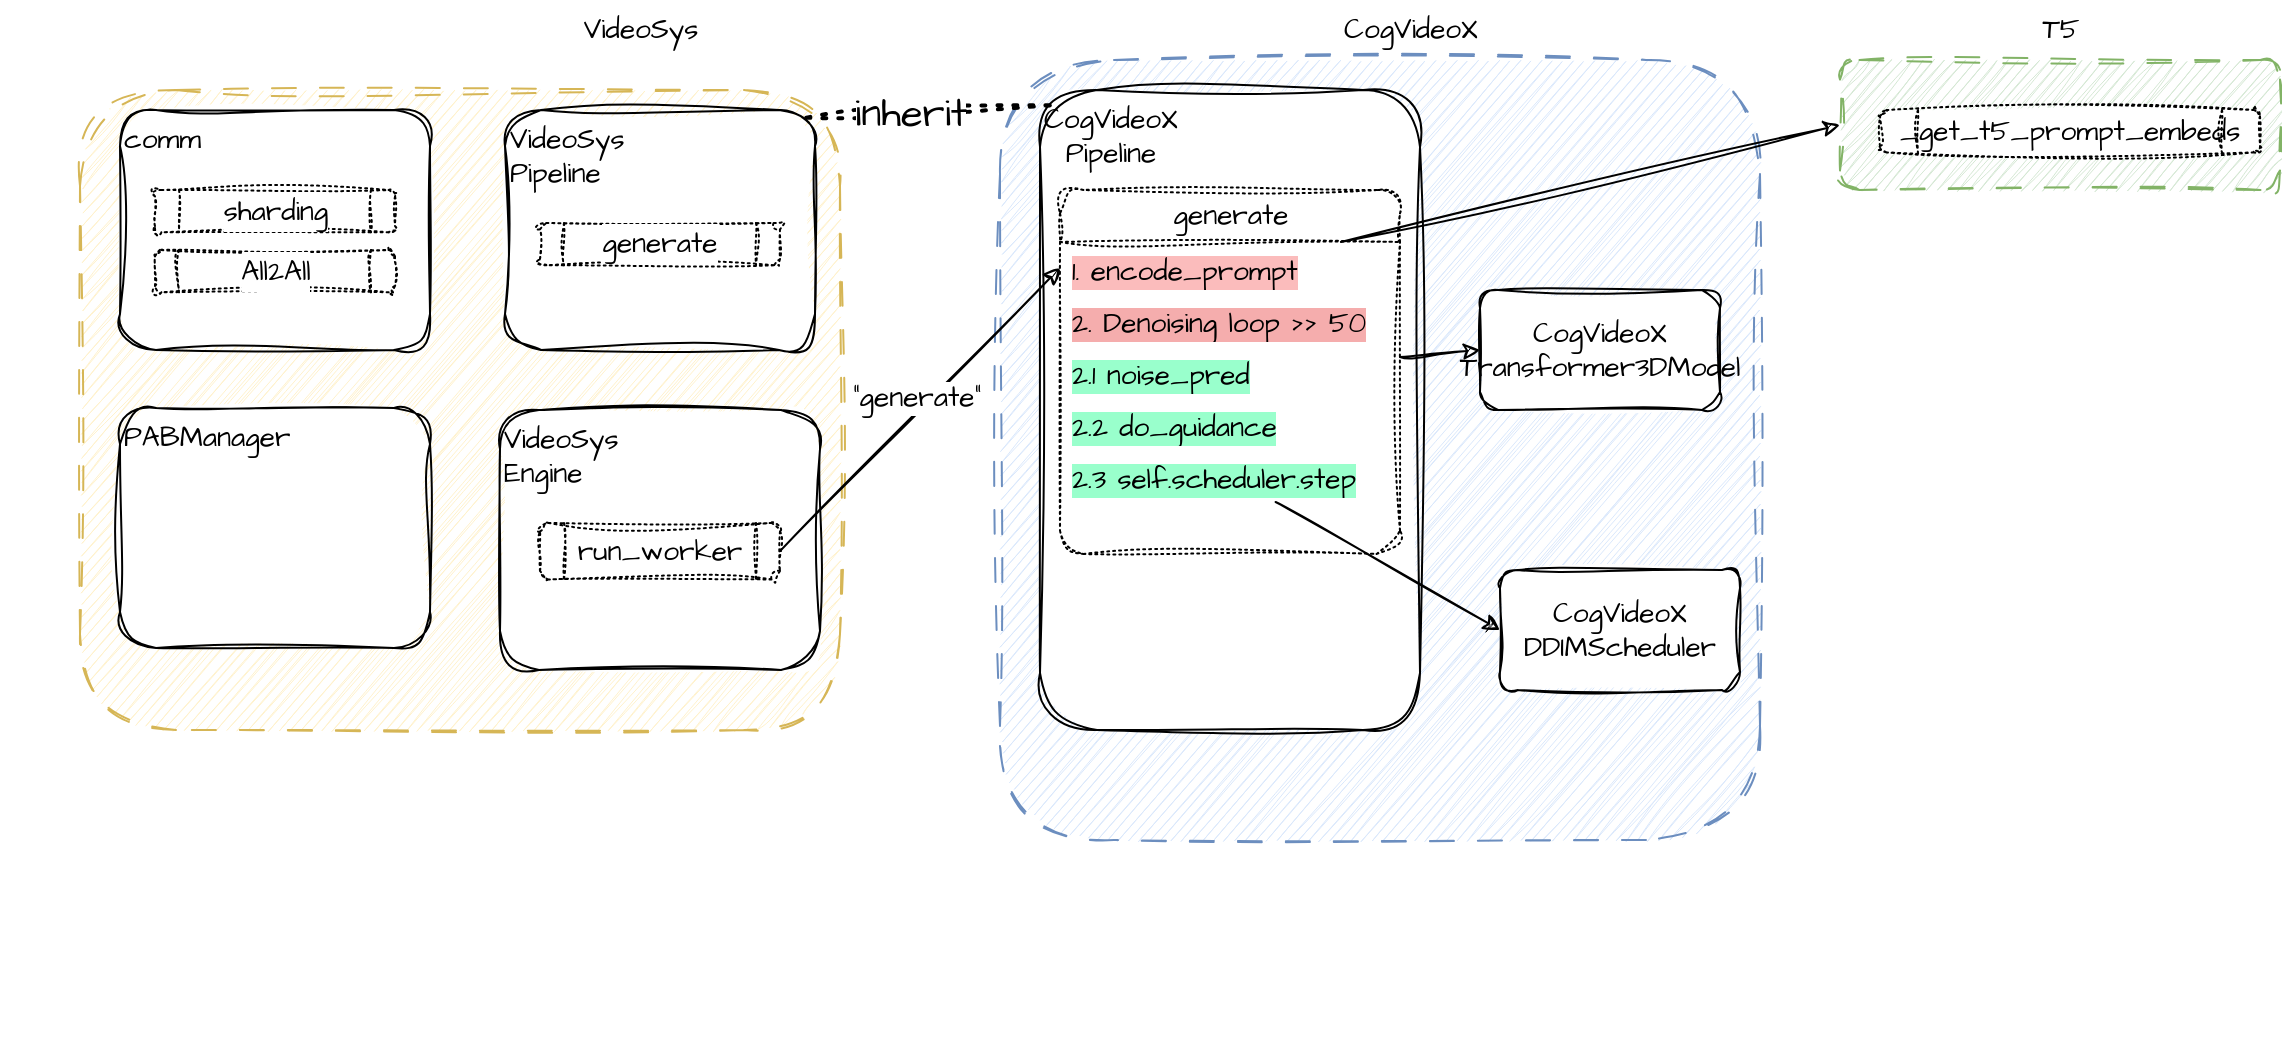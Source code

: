 <mxfile>
    <diagram id="3hE053ZPc2h7RsrpEtxz" name="第 1 页">
        <mxGraphModel dx="1977" dy="552" grid="1" gridSize="10" guides="1" tooltips="1" connect="1" arrows="1" fold="1" page="1" pageScale="1" pageWidth="827" pageHeight="1169" background="none" math="0" shadow="0">
            <root>
                <mxCell id="0"/>
                <mxCell id="1" parent="0"/>
                <mxCell id="6" value="&lt;div data-docx-has-block-data=&quot;false&quot; data-lark-html-role=&quot;root&quot; data-page-id=&quot;HkV0dZt13oCEn7xoSg5cNZIpnHd&quot; style=&quot;font-size: 14px;&quot;&gt;&lt;div class=&quot;old-record-id-Kcojdy8keo8ZgrxELRQcDMldnEd&quot; style=&quot;font-size: 14px;&quot;&gt;&lt;br style=&quot;font-size: 14px;&quot;&gt;&lt;/div&gt;&lt;/div&gt;" style="rounded=1;whiteSpace=wrap;html=1;fontFamily=Architects Daughter;fontSource=https%3A%2F%2Ffonts.googleapis.com%2Fcss%3Ffamily%3DArchitects%2BDaughter;fillColor=#fff2cc;strokeColor=#d6b656;dashed=1;dashPattern=12 12;sketch=1;curveFitting=1;jiggle=2;fontSize=14;" parent="1" vertex="1">
                    <mxGeometry x="-170" y="170" width="380" height="320" as="geometry"/>
                </mxCell>
                <mxCell id="12" value="VideoSys" style="text;html=1;align=center;verticalAlign=middle;resizable=0;points=[];autosize=1;strokeColor=none;fillColor=none;fontSize=14;fontFamily=Architects Daughter;sketch=1;hachureGap=4;jiggle=2;curveFitting=1;fontSource=https%3A%2F%2Ffonts.googleapis.com%2Fcss%3Ffamily%3DArchitects%2BDaughter;" parent="1" vertex="1">
                    <mxGeometry x="70" y="125" width="80" height="30" as="geometry"/>
                </mxCell>
                <mxCell id="32" value="" style="group" parent="1" vertex="1" connectable="0">
                    <mxGeometry x="40" y="330" width="160" height="320" as="geometry"/>
                </mxCell>
                <mxCell id="23" value="&lt;div data-docx-has-block-data=&quot;false&quot; data-lark-html-role=&quot;root&quot; data-page-id=&quot;HkV0dZt13oCEn7xoSg5cNZIpnHd&quot; style=&quot;font-size: 14px;&quot;&gt;&lt;div class=&quot;old-record-id-X1DFdvIMaorpNbxsa4kc5Xtonff&quot; style=&quot;font-size: 14px;&quot;&gt;VideoSys&lt;/div&gt;&lt;div class=&quot;old-record-id-X1DFdvIMaorpNbxsa4kc5Xtonff&quot; style=&quot;font-size: 14px;&quot;&gt;Engine&lt;/div&gt;&lt;/div&gt;&lt;span class=&quot;lark-record-clipboard&quot; data-lark-record-format=&quot;docx/text&quot; data-lark-record-data=&quot;{&amp;quot;rootId&amp;quot;:&amp;quot;HkV0dZt13oCEn7xoSg5cNZIpnHd&amp;quot;,&amp;quot;text&amp;quot;:{&amp;quot;initialAttributedTexts&amp;quot;:{&amp;quot;text&amp;quot;:{&amp;quot;0&amp;quot;:&amp;quot;class CogVideoXPipeline&amp;quot;},&amp;quot;attribs&amp;quot;:{&amp;quot;0&amp;quot;:&amp;quot;*0+n&amp;quot;}},&amp;quot;apool&amp;quot;:{&amp;quot;numToAttrib&amp;quot;:{&amp;quot;0&amp;quot;:[&amp;quot;author&amp;quot;,&amp;quot;7341574719856918532&amp;quot;]},&amp;quot;nextNum&amp;quot;:1}},&amp;quot;type&amp;quot;:&amp;quot;text&amp;quot;,&amp;quot;referenceRecordMap&amp;quot;:{},&amp;quot;extra&amp;quot;:{&amp;quot;channel&amp;quot;:&amp;quot;saas&amp;quot;,&amp;quot;pasteRandomId&amp;quot;:&amp;quot;1f65ed69-e5ea-4d61-8f57-36bb097caa05&amp;quot;,&amp;quot;mention_page_title&amp;quot;:{},&amp;quot;external_mention_url&amp;quot;:{}},&amp;quot;isKeepQuoteContainer&amp;quot;:false,&amp;quot;isFromCode&amp;quot;:true,&amp;quot;selection&amp;quot;:[{&amp;quot;id&amp;quot;:187,&amp;quot;type&amp;quot;:&amp;quot;text&amp;quot;,&amp;quot;selection&amp;quot;:{&amp;quot;start&amp;quot;:0,&amp;quot;end&amp;quot;:23},&amp;quot;recordId&amp;quot;:&amp;quot;X1DFdvIMaorpNbxsa4kc5Xtonff&amp;quot;}],&amp;quot;payloadMap&amp;quot;:{},&amp;quot;isCut&amp;quot;:false}&quot; style=&quot;font-size: 14px;&quot;&gt;&lt;/span&gt;" style="rounded=1;whiteSpace=wrap;html=1;sketch=1;curveFitting=1;jiggle=2;fontFamily=Architects Daughter;fontSource=https%3A%2F%2Ffonts.googleapis.com%2Fcss%3Ffamily%3DArchitects%2BDaughter;verticalAlign=top;align=left;fontSize=14;" parent="32" vertex="1">
                    <mxGeometry width="160" height="130" as="geometry"/>
                </mxCell>
                <mxCell id="31" value="&lt;span style=&quot;background-color: rgb(255, 255, 255);&quot;&gt;run_worker&lt;/span&gt;" style="shape=process;whiteSpace=wrap;html=1;backgroundOutline=1;rounded=1;shadow=0;glass=0;dashed=1;dashPattern=1 2;sketch=1;hachureGap=4;jiggle=2;fillStyle=auto;curveFitting=1;fontFamily=Architects Daughter;fontSource=https%3A%2F%2Ffonts.googleapis.com%2Fcss%3Ffamily%3DArchitects%2BDaughter;fontSize=14;fillColor=default;" parent="32" vertex="1">
                    <mxGeometry x="20" y="56.471" width="120" height="28.235" as="geometry"/>
                </mxCell>
                <mxCell id="13" value="CogVideoX" style="text;html=1;align=center;verticalAlign=middle;resizable=0;points=[];autosize=1;strokeColor=none;fillColor=none;fontSize=14;fontFamily=Architects Daughter;sketch=1;hachureGap=4;jiggle=2;curveFitting=1;fontSource=https%3A%2F%2Ffonts.googleapis.com%2Fcss%3Ffamily%3DArchitects%2BDaughter;" parent="1" vertex="1">
                    <mxGeometry x="450" y="125" width="90" height="30" as="geometry"/>
                </mxCell>
                <mxCell id="7" value="&lt;div data-docx-has-block-data=&quot;false&quot; data-lark-html-role=&quot;root&quot; data-page-id=&quot;HkV0dZt13oCEn7xoSg5cNZIpnHd&quot; style=&quot;font-size: 14px;&quot;&gt;&lt;div class=&quot;old-record-id-Kcojdy8keo8ZgrxELRQcDMldnEd&quot; style=&quot;font-size: 14px;&quot;&gt;&lt;br style=&quot;font-size: 14px;&quot;&gt;&lt;/div&gt;&lt;/div&gt;" style="rounded=1;whiteSpace=wrap;html=1;fontFamily=Architects Daughter;fontSource=https%3A%2F%2Ffonts.googleapis.com%2Fcss%3Ffamily%3DArchitects%2BDaughter;fillColor=#dae8fc;strokeColor=#6c8ebf;dashed=1;dashPattern=12 12;sketch=1;curveFitting=1;jiggle=2;fontSize=14;" parent="1" vertex="1">
                    <mxGeometry x="290" y="155" width="380" height="390" as="geometry"/>
                </mxCell>
                <mxCell id="34" value="&lt;div data-docx-has-block-data=&quot;false&quot; data-lark-html-role=&quot;root&quot; data-page-id=&quot;HkV0dZt13oCEn7xoSg5cNZIpnHd&quot; style=&quot;font-size: 14px;&quot;&gt;&lt;div class=&quot;old-record-id-X1DFdvIMaorpNbxsa4kc5Xtonff&quot; style=&quot;font-size: 14px;&quot;&gt;&lt;div style=&quot;border-color: var(--border-color); text-align: center;&quot; class=&quot;old-record-id-BqKcdmSZCoitDuxqezPcdQoInPd&quot;&gt;CogVideoX&lt;/div&gt;&lt;div style=&quot;border-color: var(--border-color); text-align: center;&quot; class=&quot;old-record-id-BqKcdmSZCoitDuxqezPcdQoInPd&quot;&gt;Pipeline&lt;/div&gt;&lt;/div&gt;&lt;/div&gt;" style="rounded=1;whiteSpace=wrap;html=1;sketch=1;curveFitting=1;jiggle=2;fontFamily=Architects Daughter;fontSource=https%3A%2F%2Ffonts.googleapis.com%2Fcss%3Ffamily%3DArchitects%2BDaughter;verticalAlign=top;align=left;fontSize=14;" parent="1" vertex="1">
                    <mxGeometry x="310" y="170" width="190" height="320" as="geometry"/>
                </mxCell>
                <mxCell id="4" value="&lt;div data-docx-has-block-data=&quot;false&quot; data-lark-html-role=&quot;root&quot; data-page-id=&quot;HkV0dZt13oCEn7xoSg5cNZIpnHd&quot; style=&quot;font-size: 14px;&quot;&gt;&lt;div class=&quot;old-record-id-X1DFdvIMaorpNbxsa4kc5Xtonff&quot; style=&quot;font-size: 14px;&quot;&gt;CogVideoX&lt;/div&gt;&lt;div class=&quot;old-record-id-X1DFdvIMaorpNbxsa4kc5Xtonff&quot; style=&quot;font-size: 14px;&quot;&gt;Transformer3DModel&lt;/div&gt;&lt;/div&gt;" style="rounded=1;whiteSpace=wrap;html=1;sketch=1;curveFitting=1;jiggle=2;fontFamily=Architects Daughter;fontSource=https%3A%2F%2Ffonts.googleapis.com%2Fcss%3Ffamily%3DArchitects%2BDaughter;fontSize=14;" parent="1" vertex="1">
                    <mxGeometry x="530" y="270" width="120" height="60" as="geometry"/>
                </mxCell>
                <mxCell id="5" value="&lt;div data-docx-has-block-data=&quot;false&quot; data-lark-html-role=&quot;root&quot; data-page-id=&quot;HkV0dZt13oCEn7xoSg5cNZIpnHd&quot; style=&quot;font-size: 14px;&quot;&gt;&lt;div class=&quot;old-record-id-X1DFdvIMaorpNbxsa4kc5Xtonff&quot; style=&quot;font-size: 14px;&quot;&gt;&lt;div data-docx-has-block-data=&quot;false&quot; data-lark-html-role=&quot;root&quot; data-page-id=&quot;HkV0dZt13oCEn7xoSg5cNZIpnHd&quot; style=&quot;font-size: 14px;&quot;&gt;&lt;div class=&quot;old-record-id-BqKcdmSZCoitDuxqezPcdQoInPd&quot; style=&quot;font-size: 14px;&quot;&gt;CogVideoX&lt;/div&gt;&lt;div class=&quot;old-record-id-BqKcdmSZCoitDuxqezPcdQoInPd&quot; style=&quot;font-size: 14px;&quot;&gt;DDIMScheduler&lt;/div&gt;&lt;/div&gt;&lt;span class=&quot;lark-record-clipboard&quot; data-lark-record-format=&quot;docx/text&quot; data-lark-record-data=&quot;{&amp;quot;rootId&amp;quot;:&amp;quot;HkV0dZt13oCEn7xoSg5cNZIpnHd&amp;quot;,&amp;quot;text&amp;quot;:{&amp;quot;initialAttributedTexts&amp;quot;:{&amp;quot;text&amp;quot;:{&amp;quot;0&amp;quot;:&amp;quot;CogVideoXDDIMScheduler&amp;quot;},&amp;quot;attribs&amp;quot;:{&amp;quot;0&amp;quot;:&amp;quot;*0+m&amp;quot;}},&amp;quot;apool&amp;quot;:{&amp;quot;numToAttrib&amp;quot;:{&amp;quot;0&amp;quot;:[&amp;quot;author&amp;quot;,&amp;quot;7341574719856918532&amp;quot;]},&amp;quot;nextNum&amp;quot;:1}},&amp;quot;type&amp;quot;:&amp;quot;text&amp;quot;,&amp;quot;referenceRecordMap&amp;quot;:{},&amp;quot;extra&amp;quot;:{&amp;quot;channel&amp;quot;:&amp;quot;saas&amp;quot;,&amp;quot;pasteRandomId&amp;quot;:&amp;quot;551fb06e-28c9-4f04-a162-89044842537b&amp;quot;,&amp;quot;mention_page_title&amp;quot;:{},&amp;quot;external_mention_url&amp;quot;:{}},&amp;quot;isKeepQuoteContainer&amp;quot;:false,&amp;quot;isFromCode&amp;quot;:true,&amp;quot;selection&amp;quot;:[{&amp;quot;id&amp;quot;:205,&amp;quot;type&amp;quot;:&amp;quot;text&amp;quot;,&amp;quot;selection&amp;quot;:{&amp;quot;start&amp;quot;:6,&amp;quot;end&amp;quot;:28},&amp;quot;recordId&amp;quot;:&amp;quot;BqKcdmSZCoitDuxqezPcdQoInPd&amp;quot;}],&amp;quot;payloadMap&amp;quot;:{},&amp;quot;isCut&amp;quot;:false}&quot; style=&quot;font-size: 14px;&quot;&gt;&lt;/span&gt;&lt;/div&gt;&lt;/div&gt;" style="rounded=1;whiteSpace=wrap;html=1;sketch=1;curveFitting=1;jiggle=2;fontFamily=Architects Daughter;fontSource=https%3A%2F%2Ffonts.googleapis.com%2Fcss%3Ffamily%3DArchitects%2BDaughter;fontSize=14;" parent="1" vertex="1">
                    <mxGeometry x="540" y="410" width="120" height="60" as="geometry"/>
                </mxCell>
                <mxCell id="68" value="generate" style="swimlane;fontStyle=0;childLayout=stackLayout;horizontal=1;startSize=26;fillColor=none;horizontalStack=0;resizeParent=1;resizeParentMax=0;resizeLast=0;collapsible=1;marginBottom=0;html=1;rounded=1;shadow=0;glass=0;dashed=1;dashPattern=1 2;sketch=1;hachureGap=4;jiggle=2;fillStyle=auto;curveFitting=1;fontFamily=Architects Daughter;fontSource=https%3A%2F%2Ffonts.googleapis.com%2Fcss%3Ffamily%3DArchitects%2BDaughter;fontSize=14;" parent="1" vertex="1">
                    <mxGeometry x="320" y="220" width="170" height="182" as="geometry">
                        <mxRectangle x="317.5" y="220" width="100" height="30" as="alternateBounds"/>
                    </mxGeometry>
                </mxCell>
                <mxCell id="69" value="&lt;span style=&quot;background-color: rgb(251, 188, 188);&quot;&gt;1. encode_prompt&lt;/span&gt;" style="text;strokeColor=none;fillColor=none;align=left;verticalAlign=top;spacingLeft=4;spacingRight=4;overflow=hidden;rotatable=0;points=[[0,0.5],[1,0.5]];portConstraint=eastwest;whiteSpace=wrap;html=1;rounded=1;shadow=0;glass=0;dashed=1;dashPattern=1 2;sketch=1;hachureGap=4;jiggle=2;fillStyle=auto;curveFitting=1;fontFamily=Architects Daughter;fontSource=https%3A%2F%2Ffonts.googleapis.com%2Fcss%3Ffamily%3DArchitects%2BDaughter;fontSize=14;" parent="68" vertex="1">
                    <mxGeometry y="26" width="170" height="26" as="geometry"/>
                </mxCell>
                <mxCell id="70" value="&lt;span style=&quot;background-color: rgb(245, 173, 173);&quot;&gt;2.&amp;nbsp;Denoising loop &amp;gt;&amp;gt; 50&lt;/span&gt;" style="text;strokeColor=none;fillColor=none;align=left;verticalAlign=top;spacingLeft=4;spacingRight=4;overflow=hidden;rotatable=0;points=[[0,0.5],[1,0.5]];portConstraint=eastwest;whiteSpace=wrap;html=1;rounded=1;shadow=0;glass=0;dashed=1;dashPattern=1 2;sketch=1;hachureGap=4;jiggle=2;fillStyle=auto;curveFitting=1;fontFamily=Architects Daughter;fontSource=https%3A%2F%2Ffonts.googleapis.com%2Fcss%3Ffamily%3DArchitects%2BDaughter;fontSize=14;" parent="68" vertex="1">
                    <mxGeometry y="52" width="170" height="26" as="geometry"/>
                </mxCell>
                <mxCell id="71" value="&lt;span style=&quot;background-color: rgb(153, 255, 204);&quot;&gt;2.1 noise_pred&lt;/span&gt;" style="text;strokeColor=none;fillColor=none;align=left;verticalAlign=top;spacingLeft=4;spacingRight=4;overflow=hidden;rotatable=0;points=[[0,0.5],[1,0.5]];portConstraint=eastwest;whiteSpace=wrap;html=1;rounded=1;shadow=0;glass=0;dashed=1;dashPattern=1 2;sketch=1;hachureGap=4;jiggle=2;fillStyle=auto;curveFitting=1;fontFamily=Architects Daughter;fontSource=https%3A%2F%2Ffonts.googleapis.com%2Fcss%3Ffamily%3DArchitects%2BDaughter;fontSize=14;" parent="68" vertex="1">
                    <mxGeometry y="78" width="170" height="26" as="geometry"/>
                </mxCell>
                <mxCell id="76" value="&lt;span style=&quot;background-color: rgb(153, 255, 204);&quot;&gt;2.2 do_guidance&lt;/span&gt;" style="text;strokeColor=none;fillColor=none;align=left;verticalAlign=top;spacingLeft=4;spacingRight=4;overflow=hidden;rotatable=0;points=[[0,0.5],[1,0.5]];portConstraint=eastwest;whiteSpace=wrap;html=1;rounded=1;shadow=0;glass=0;dashed=1;dashPattern=1 2;sketch=1;hachureGap=4;jiggle=2;fillStyle=auto;curveFitting=1;fontFamily=Architects Daughter;fontSource=https%3A%2F%2Ffonts.googleapis.com%2Fcss%3Ffamily%3DArchitects%2BDaughter;fontSize=14;" parent="68" vertex="1">
                    <mxGeometry y="104" width="170" height="26" as="geometry"/>
                </mxCell>
                <mxCell id="75" value="&lt;span style=&quot;background-color: rgb(153, 255, 204);&quot;&gt;2.3&amp;nbsp;self.scheduler.step&lt;/span&gt;" style="text;strokeColor=none;fillColor=none;align=left;verticalAlign=top;spacingLeft=4;spacingRight=4;overflow=hidden;rotatable=0;points=[[0,0.5],[1,0.5]];portConstraint=eastwest;whiteSpace=wrap;html=1;rounded=1;shadow=0;glass=0;dashed=1;dashPattern=1 2;sketch=1;hachureGap=4;jiggle=2;fillStyle=auto;curveFitting=1;fontFamily=Architects Daughter;fontSource=https%3A%2F%2Ffonts.googleapis.com%2Fcss%3Ffamily%3DArchitects%2BDaughter;fontSize=14;" parent="68" vertex="1">
                    <mxGeometry y="130" width="170" height="26" as="geometry"/>
                </mxCell>
                <mxCell id="74" style="text;strokeColor=none;fillColor=none;align=left;verticalAlign=top;spacingLeft=4;spacingRight=4;overflow=hidden;rotatable=0;points=[[0,0.5],[1,0.5]];portConstraint=eastwest;whiteSpace=wrap;html=1;rounded=1;shadow=0;glass=0;dashed=1;dashPattern=1 2;sketch=1;hachureGap=4;jiggle=2;fillStyle=auto;curveFitting=1;fontFamily=Architects Daughter;fontSource=https%3A%2F%2Ffonts.googleapis.com%2Fcss%3Ffamily%3DArchitects%2BDaughter;fontSize=14;" parent="68" vertex="1">
                    <mxGeometry y="156" width="170" height="26" as="geometry"/>
                </mxCell>
                <mxCell id="77" style="edgeStyle=none;sketch=1;hachureGap=4;jiggle=2;curveFitting=1;html=1;entryX=0;entryY=0.5;entryDx=0;entryDy=0;fontFamily=Architects Daughter;fontSource=https%3A%2F%2Ffonts.googleapis.com%2Fcss%3Ffamily%3DArchitects%2BDaughter;fontSize=16;" parent="1" source="75" target="5" edge="1">
                    <mxGeometry relative="1" as="geometry"/>
                </mxCell>
                <mxCell id="78" style="edgeStyle=none;sketch=1;hachureGap=4;jiggle=2;curveFitting=1;html=1;entryX=0;entryY=0.5;entryDx=0;entryDy=0;fontFamily=Architects Daughter;fontSource=https%3A%2F%2Ffonts.googleapis.com%2Fcss%3Ffamily%3DArchitects%2BDaughter;fontSize=16;" parent="1" source="71" target="4" edge="1">
                    <mxGeometry relative="1" as="geometry"/>
                </mxCell>
                <mxCell id="79" value="" style="group" parent="1" vertex="1" connectable="0">
                    <mxGeometry x="42.5" y="180" width="155" height="340" as="geometry"/>
                </mxCell>
                <mxCell id="86" value="" style="group" parent="79" vertex="1" connectable="0">
                    <mxGeometry width="155" height="120" as="geometry"/>
                </mxCell>
                <mxCell id="80" value="&lt;div data-docx-has-block-data=&quot;false&quot; data-lark-html-role=&quot;root&quot; data-page-id=&quot;HkV0dZt13oCEn7xoSg5cNZIpnHd&quot; style=&quot;font-size: 14px;&quot;&gt;&lt;div class=&quot;old-record-id-X1DFdvIMaorpNbxsa4kc5Xtonff&quot; style=&quot;font-size: 14px;&quot;&gt;VideoSys&lt;/div&gt;&lt;div class=&quot;old-record-id-X1DFdvIMaorpNbxsa4kc5Xtonff&quot; style=&quot;font-size: 14px;&quot;&gt;Pipeline&lt;/div&gt;&lt;/div&gt;" style="rounded=1;whiteSpace=wrap;html=1;sketch=1;curveFitting=1;jiggle=2;fontFamily=Architects Daughter;fontSource=https%3A%2F%2Ffonts.googleapis.com%2Fcss%3Ffamily%3DArchitects%2BDaughter;verticalAlign=top;align=left;fontSize=14;" parent="86" vertex="1">
                    <mxGeometry width="155" height="120.0" as="geometry"/>
                </mxCell>
                <mxCell id="85" value="&lt;span style=&quot;background-color: rgb(255, 255, 255);&quot;&gt;generate&lt;/span&gt;" style="shape=process;whiteSpace=wrap;html=1;backgroundOutline=1;rounded=1;shadow=0;glass=0;dashed=1;dashPattern=1 2;sketch=1;hachureGap=4;jiggle=2;fillStyle=auto;curveFitting=1;fontFamily=Architects Daughter;fontSource=https%3A%2F%2Ffonts.googleapis.com%2Fcss%3Ffamily%3DArchitects%2BDaughter;fontSize=14;fillColor=default;" parent="86" vertex="1">
                    <mxGeometry x="17.5" y="56.471" width="120" height="21.176" as="geometry"/>
                </mxCell>
                <mxCell id="87" value="" style="endArrow=none;dashed=1;html=1;dashPattern=1 3;strokeWidth=2;sketch=1;hachureGap=4;jiggle=2;curveFitting=1;fontFamily=Architects Daughter;fontSource=https%3A%2F%2Ffonts.googleapis.com%2Fcss%3Ffamily%3DArchitects%2BDaughter;fontSize=16;exitX=0.972;exitY=0.032;exitDx=0;exitDy=0;exitPerimeter=0;entryX=0.028;entryY=0.024;entryDx=0;entryDy=0;entryPerimeter=0;" parent="1" source="80" target="34" edge="1">
                    <mxGeometry width="50" height="50" relative="1" as="geometry">
                        <mxPoint x="320" y="350" as="sourcePoint"/>
                        <mxPoint x="370" y="300" as="targetPoint"/>
                    </mxGeometry>
                </mxCell>
                <mxCell id="104" value="inherit" style="edgeLabel;html=1;align=center;verticalAlign=middle;resizable=0;points=[];fontSize=20;fontFamily=Architects Daughter;" parent="87" vertex="1" connectable="0">
                    <mxGeometry x="-0.152" relative="1" as="geometry">
                        <mxPoint as="offset"/>
                    </mxGeometry>
                </mxCell>
                <mxCell id="88" value="" style="group" parent="1" vertex="1" connectable="0">
                    <mxGeometry x="-210" y="180" width="215" height="340" as="geometry"/>
                </mxCell>
                <mxCell id="89" value="" style="group" parent="88" vertex="1" connectable="0">
                    <mxGeometry x="60" width="155" height="120" as="geometry"/>
                </mxCell>
                <mxCell id="90" value="&lt;div data-docx-has-block-data=&quot;false&quot; data-lark-html-role=&quot;root&quot; data-page-id=&quot;HkV0dZt13oCEn7xoSg5cNZIpnHd&quot; style=&quot;font-size: 14px;&quot;&gt;&lt;div class=&quot;old-record-id-X1DFdvIMaorpNbxsa4kc5Xtonff&quot; style=&quot;font-size: 14px;&quot;&gt;comm&lt;/div&gt;&lt;/div&gt;" style="rounded=1;whiteSpace=wrap;html=1;sketch=1;curveFitting=1;jiggle=2;fontFamily=Architects Daughter;fontSource=https%3A%2F%2Ffonts.googleapis.com%2Fcss%3Ffamily%3DArchitects%2BDaughter;verticalAlign=top;align=left;fontSize=14;" parent="89" vertex="1">
                    <mxGeometry width="155" height="120.0" as="geometry"/>
                </mxCell>
                <mxCell id="91" value="&lt;span style=&quot;background-color: rgb(255, 255, 255);&quot;&gt;sharding&lt;/span&gt;" style="shape=process;whiteSpace=wrap;html=1;backgroundOutline=1;rounded=1;shadow=0;glass=0;dashed=1;dashPattern=1 2;sketch=1;hachureGap=4;jiggle=2;fillStyle=auto;curveFitting=1;fontFamily=Architects Daughter;fontSource=https%3A%2F%2Ffonts.googleapis.com%2Fcss%3Ffamily%3DArchitects%2BDaughter;fontSize=14;fillColor=default;" parent="89" vertex="1">
                    <mxGeometry x="17.5" y="40.001" width="120" height="21.176" as="geometry"/>
                </mxCell>
                <mxCell id="93" value="&lt;span style=&quot;background-color: rgb(255, 255, 255);&quot;&gt;All2All&lt;/span&gt;" style="shape=process;whiteSpace=wrap;html=1;backgroundOutline=1;rounded=1;shadow=0;glass=0;dashed=1;dashPattern=1 2;sketch=1;hachureGap=4;jiggle=2;fillStyle=auto;curveFitting=1;fontFamily=Architects Daughter;fontSource=https%3A%2F%2Ffonts.googleapis.com%2Fcss%3Ffamily%3DArchitects%2BDaughter;fontSize=14;fillColor=default;" parent="89" vertex="1">
                    <mxGeometry x="17.5" y="70.001" width="120" height="21.176" as="geometry"/>
                </mxCell>
                <mxCell id="94" value="&lt;div data-docx-has-block-data=&quot;false&quot; data-lark-html-role=&quot;root&quot; data-page-id=&quot;HkV0dZt13oCEn7xoSg5cNZIpnHd&quot; style=&quot;font-size: 14px;&quot;&gt;&lt;div class=&quot;old-record-id-X1DFdvIMaorpNbxsa4kc5Xtonff&quot; style=&quot;font-size: 14px;&quot;&gt;PABManager&lt;/div&gt;&lt;/div&gt;" style="rounded=1;whiteSpace=wrap;html=1;sketch=1;curveFitting=1;jiggle=2;fontFamily=Architects Daughter;fontSource=https%3A%2F%2Ffonts.googleapis.com%2Fcss%3Ffamily%3DArchitects%2BDaughter;verticalAlign=top;align=left;fontSize=14;" parent="88" vertex="1">
                    <mxGeometry x="60" y="149" width="155" height="120.0" as="geometry"/>
                </mxCell>
                <mxCell id="9" style="edgeStyle=none;sketch=1;hachureGap=4;jiggle=2;curveFitting=1;html=1;entryX=0;entryY=0.5;entryDx=0;entryDy=0;fontFamily=Architects Daughter;fontSource=https%3A%2F%2Ffonts.googleapis.com%2Fcss%3Ffamily%3DArchitects%2BDaughter;fontSize=14;exitX=1;exitY=0.5;exitDx=0;exitDy=0;" parent="1" source="31" target="69" edge="1">
                    <mxGeometry relative="1" as="geometry">
                        <mxPoint x="182.5" y="281.875" as="sourcePoint"/>
                        <mxPoint x="390" y="230" as="targetPoint"/>
                    </mxGeometry>
                </mxCell>
                <mxCell id="54" value="“generate”" style="edgeLabel;html=1;align=center;verticalAlign=middle;resizable=0;points=[];fontSize=14;fontFamily=Architects Daughter;" parent="9" vertex="1" connectable="0">
                    <mxGeometry x="0.152" y="3" relative="1" as="geometry">
                        <mxPoint x="-11" y="7" as="offset"/>
                    </mxGeometry>
                </mxCell>
                <mxCell id="96" value="" style="rounded=1;whiteSpace=wrap;html=1;fontFamily=Architects Daughter;fontSource=https%3A%2F%2Ffonts.googleapis.com%2Fcss%3Ffamily%3DArchitects%2BDaughter;fillColor=#d5e8d4;strokeColor=#82b366;dashed=1;dashPattern=12 12;sketch=1;curveFitting=1;jiggle=2;fontSize=14;" parent="1" vertex="1">
                    <mxGeometry x="710" y="155" width="220" height="65" as="geometry"/>
                </mxCell>
                <mxCell id="97" value="T5" style="text;html=1;align=center;verticalAlign=middle;resizable=0;points=[];autosize=1;strokeColor=none;fillColor=none;fontSize=14;fontFamily=Architects Daughter;sketch=1;hachureGap=4;jiggle=2;curveFitting=1;fontSource=https%3A%2F%2Ffonts.googleapis.com%2Fcss%3Ffamily%3DArchitects%2BDaughter;" parent="1" vertex="1">
                    <mxGeometry x="800" y="125" width="40" height="30" as="geometry"/>
                </mxCell>
                <mxCell id="102" value="&lt;div data-docx-has-block-data=&quot;false&quot; data-lark-html-role=&quot;root&quot; data-page-id=&quot;HkV0dZt13oCEn7xoSg5cNZIpnHd&quot;&gt;&lt;div class=&quot;old-record-id-J48HdFNzWonPpJxfYHucVGwznZb&quot; style=&quot;&quot;&gt;_get_t5_prompt_embeds&lt;/div&gt;&lt;/div&gt;&lt;span class=&quot;lark-record-clipboard&quot; data-lark-record-format=&quot;docx/text&quot; data-lark-record-data=&quot;{&amp;quot;rootId&amp;quot;:&amp;quot;HkV0dZt13oCEn7xoSg5cNZIpnHd&amp;quot;,&amp;quot;text&amp;quot;:{&amp;quot;initialAttributedTexts&amp;quot;:{&amp;quot;text&amp;quot;:{&amp;quot;0&amp;quot;:&amp;quot;_get_t5_prompt_embeds&amp;quot;},&amp;quot;attribs&amp;quot;:{&amp;quot;0&amp;quot;:&amp;quot;*0+l&amp;quot;}},&amp;quot;apool&amp;quot;:{&amp;quot;numToAttrib&amp;quot;:{&amp;quot;0&amp;quot;:[&amp;quot;author&amp;quot;,&amp;quot;7341574719856918532&amp;quot;]},&amp;quot;nextNum&amp;quot;:1}},&amp;quot;type&amp;quot;:&amp;quot;text&amp;quot;,&amp;quot;referenceRecordMap&amp;quot;:{},&amp;quot;extra&amp;quot;:{&amp;quot;channel&amp;quot;:&amp;quot;saas&amp;quot;,&amp;quot;pasteRandomId&amp;quot;:&amp;quot;a281d2ea-6f2d-4b88-9556-22b95d06cc1d&amp;quot;,&amp;quot;mention_page_title&amp;quot;:{},&amp;quot;external_mention_url&amp;quot;:{}},&amp;quot;isKeepQuoteContainer&amp;quot;:false,&amp;quot;isFromCode&amp;quot;:true,&amp;quot;selection&amp;quot;:[{&amp;quot;id&amp;quot;:186,&amp;quot;type&amp;quot;:&amp;quot;text&amp;quot;,&amp;quot;selection&amp;quot;:{&amp;quot;start&amp;quot;:559,&amp;quot;end&amp;quot;:580},&amp;quot;recordId&amp;quot;:&amp;quot;J48HdFNzWonPpJxfYHucVGwznZb&amp;quot;}],&amp;quot;payloadMap&amp;quot;:{},&amp;quot;isCut&amp;quot;:false}&quot;&gt;&lt;/span&gt;" style="shape=process;whiteSpace=wrap;html=1;backgroundOutline=1;rounded=1;shadow=0;glass=0;dashed=1;dashPattern=1 2;sketch=1;hachureGap=4;jiggle=2;fillStyle=auto;curveFitting=1;fontFamily=Architects Daughter;fontSource=https%3A%2F%2Ffonts.googleapis.com%2Fcss%3Ffamily%3DArchitects%2BDaughter;fontSize=14;fillColor=default;" parent="1" vertex="1">
                    <mxGeometry x="730" y="180" width="190" height="21.18" as="geometry"/>
                </mxCell>
                <mxCell id="103" style="edgeStyle=none;sketch=1;hachureGap=4;jiggle=2;curveFitting=1;html=1;entryX=0;entryY=0.5;entryDx=0;entryDy=0;fontFamily=Architects Daughter;fontSource=https%3A%2F%2Ffonts.googleapis.com%2Fcss%3Ffamily%3DArchitects%2BDaughter;fontSize=16;" parent="1" source="69" target="96" edge="1">
                    <mxGeometry relative="1" as="geometry"/>
                </mxCell>
            </root>
        </mxGraphModel>
    </diagram>
</mxfile>